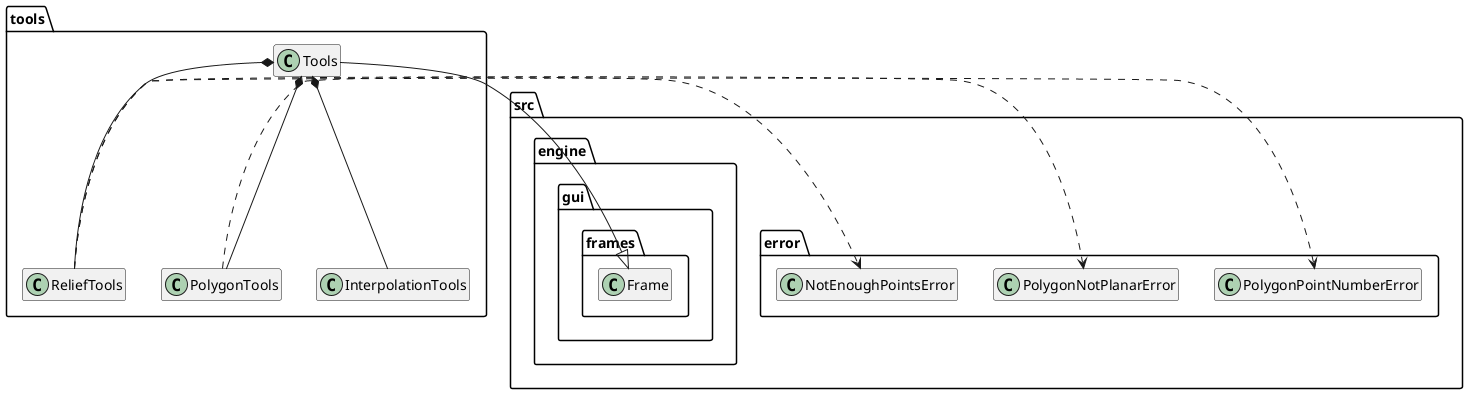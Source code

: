@startuml

' Template file to use to create the diagrams od the packages.
' Every file must have a sub part called INTERNAL with the internal connections of the package and
' a sub part called EXTERNAL with the external parts.

!startsub INTERNAL

package tools {
    class Tools
    class ReliefTools
    class PolygonTools
    class InterpolationTools
}

Tools *-- ReliefTools
Tools *-- PolygonTools
Tools *-- InterpolationTools
!endsub


!if (%false())
    !startsub EXTERNAL
       Tools -u-|> Frame
       PolygonTools .> NotEnoughPointsError
       ReliefTools .> PolygonPointNumberError
       ReliefTools .> PolygonNotPlanarError
    !endsub
!endif

ReliefTools .> src.error.PolygonPointNumberError
ReliefTools .> src.error.PolygonNotPlanarError
Tools -u-|> src.engine.gui.frames.Frame
PolygonTools .> src.error.NotEnoughPointsError
hide members

@enduml